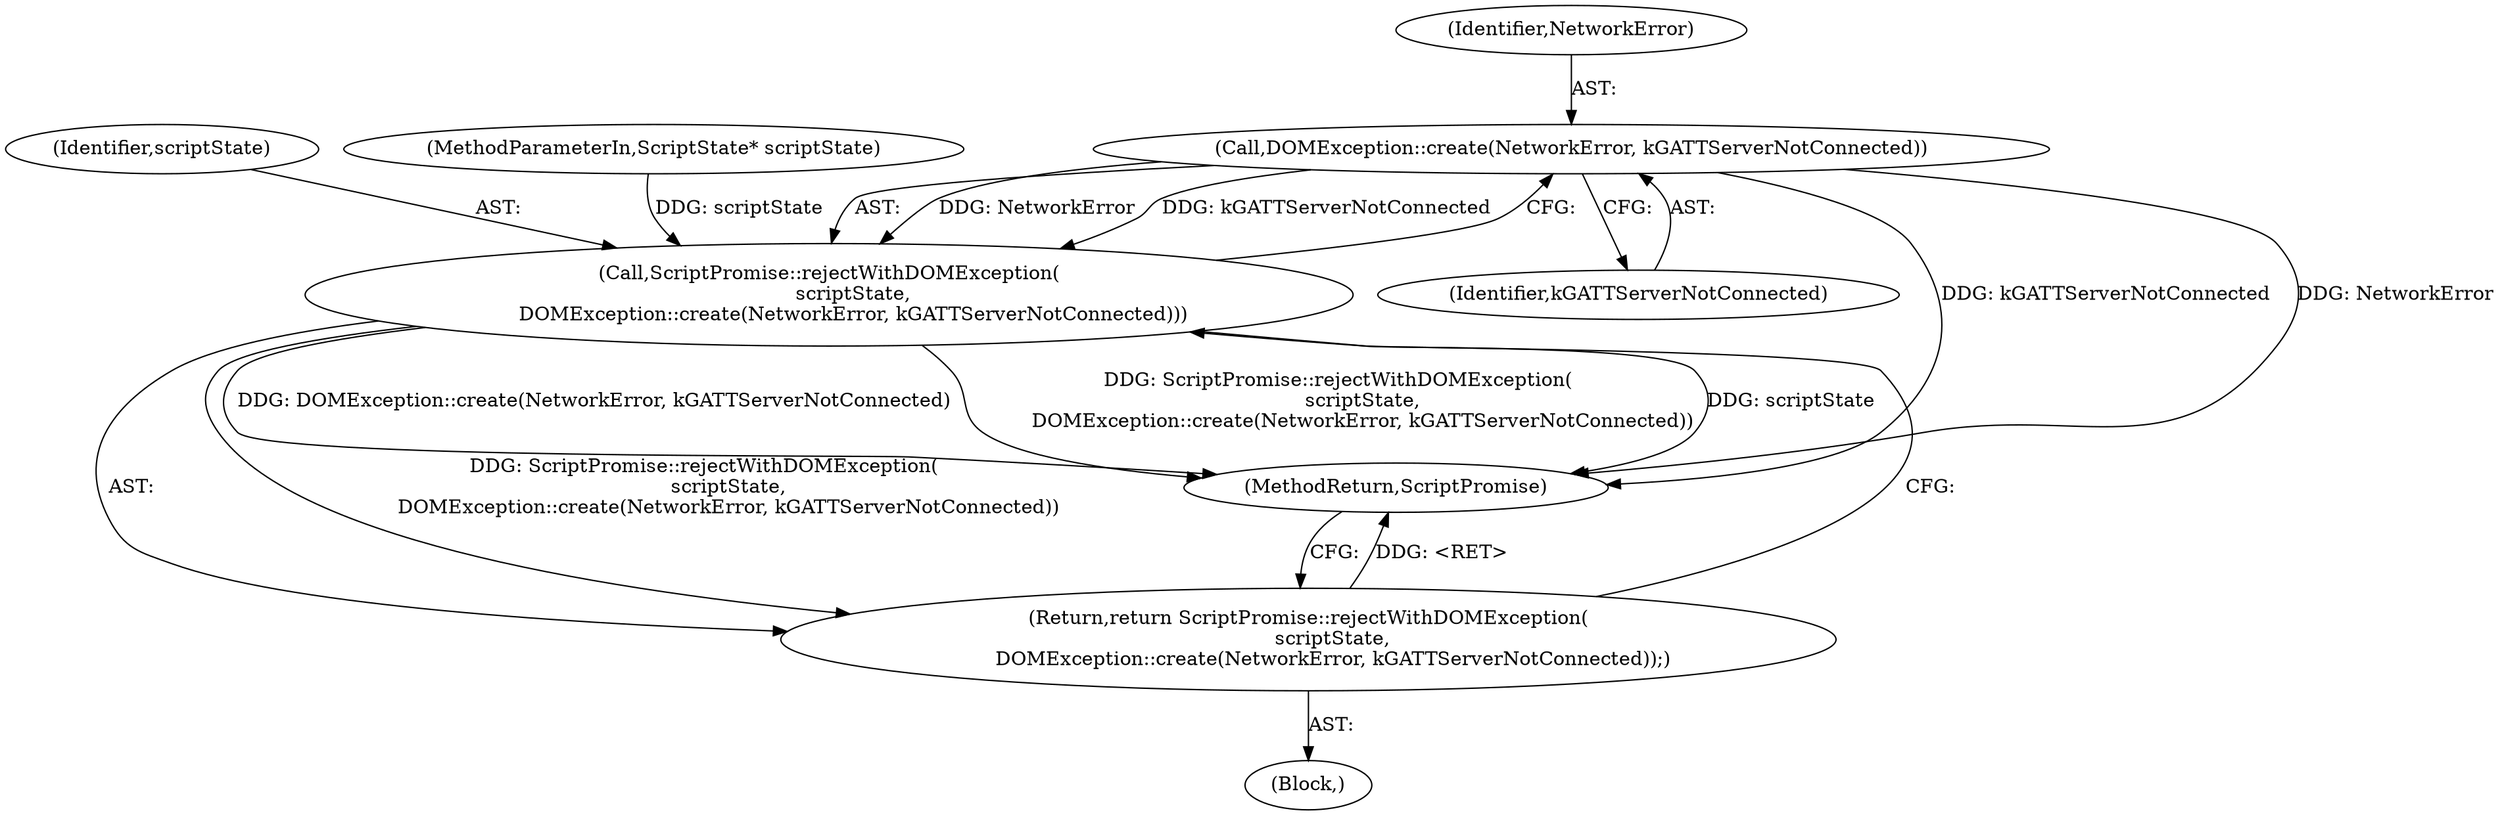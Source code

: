 digraph "0_Chrome_2bceda4948deeaed0a5a99305d0d488eb952f64f_0@API" {
"1000112" [label="(Call,DOMException::create(NetworkError, kGATTServerNotConnected))"];
"1000110" [label="(Call,ScriptPromise::rejectWithDOMException(\n        scriptState,\n        DOMException::create(NetworkError, kGATTServerNotConnected)))"];
"1000109" [label="(Return,return ScriptPromise::rejectWithDOMException(\n        scriptState,\n        DOMException::create(NetworkError, kGATTServerNotConnected));)"];
"1000113" [label="(Identifier,NetworkError)"];
"1000109" [label="(Return,return ScriptPromise::rejectWithDOMException(\n        scriptState,\n        DOMException::create(NetworkError, kGATTServerNotConnected));)"];
"1000114" [label="(Identifier,kGATTServerNotConnected)"];
"1000112" [label="(Call,DOMException::create(NetworkError, kGATTServerNotConnected))"];
"1000111" [label="(Identifier,scriptState)"];
"1000110" [label="(Call,ScriptPromise::rejectWithDOMException(\n        scriptState,\n        DOMException::create(NetworkError, kGATTServerNotConnected)))"];
"1000101" [label="(MethodParameterIn,ScriptState* scriptState)"];
"1000145" [label="(MethodReturn,ScriptPromise)"];
"1000108" [label="(Block,)"];
"1000112" -> "1000110"  [label="AST: "];
"1000112" -> "1000114"  [label="CFG: "];
"1000113" -> "1000112"  [label="AST: "];
"1000114" -> "1000112"  [label="AST: "];
"1000110" -> "1000112"  [label="CFG: "];
"1000112" -> "1000145"  [label="DDG: kGATTServerNotConnected"];
"1000112" -> "1000145"  [label="DDG: NetworkError"];
"1000112" -> "1000110"  [label="DDG: NetworkError"];
"1000112" -> "1000110"  [label="DDG: kGATTServerNotConnected"];
"1000110" -> "1000109"  [label="AST: "];
"1000111" -> "1000110"  [label="AST: "];
"1000109" -> "1000110"  [label="CFG: "];
"1000110" -> "1000145"  [label="DDG: DOMException::create(NetworkError, kGATTServerNotConnected)"];
"1000110" -> "1000145"  [label="DDG: ScriptPromise::rejectWithDOMException(\n        scriptState,\n        DOMException::create(NetworkError, kGATTServerNotConnected))"];
"1000110" -> "1000145"  [label="DDG: scriptState"];
"1000110" -> "1000109"  [label="DDG: ScriptPromise::rejectWithDOMException(\n        scriptState,\n        DOMException::create(NetworkError, kGATTServerNotConnected))"];
"1000101" -> "1000110"  [label="DDG: scriptState"];
"1000109" -> "1000108"  [label="AST: "];
"1000145" -> "1000109"  [label="CFG: "];
"1000109" -> "1000145"  [label="DDG: <RET>"];
}
